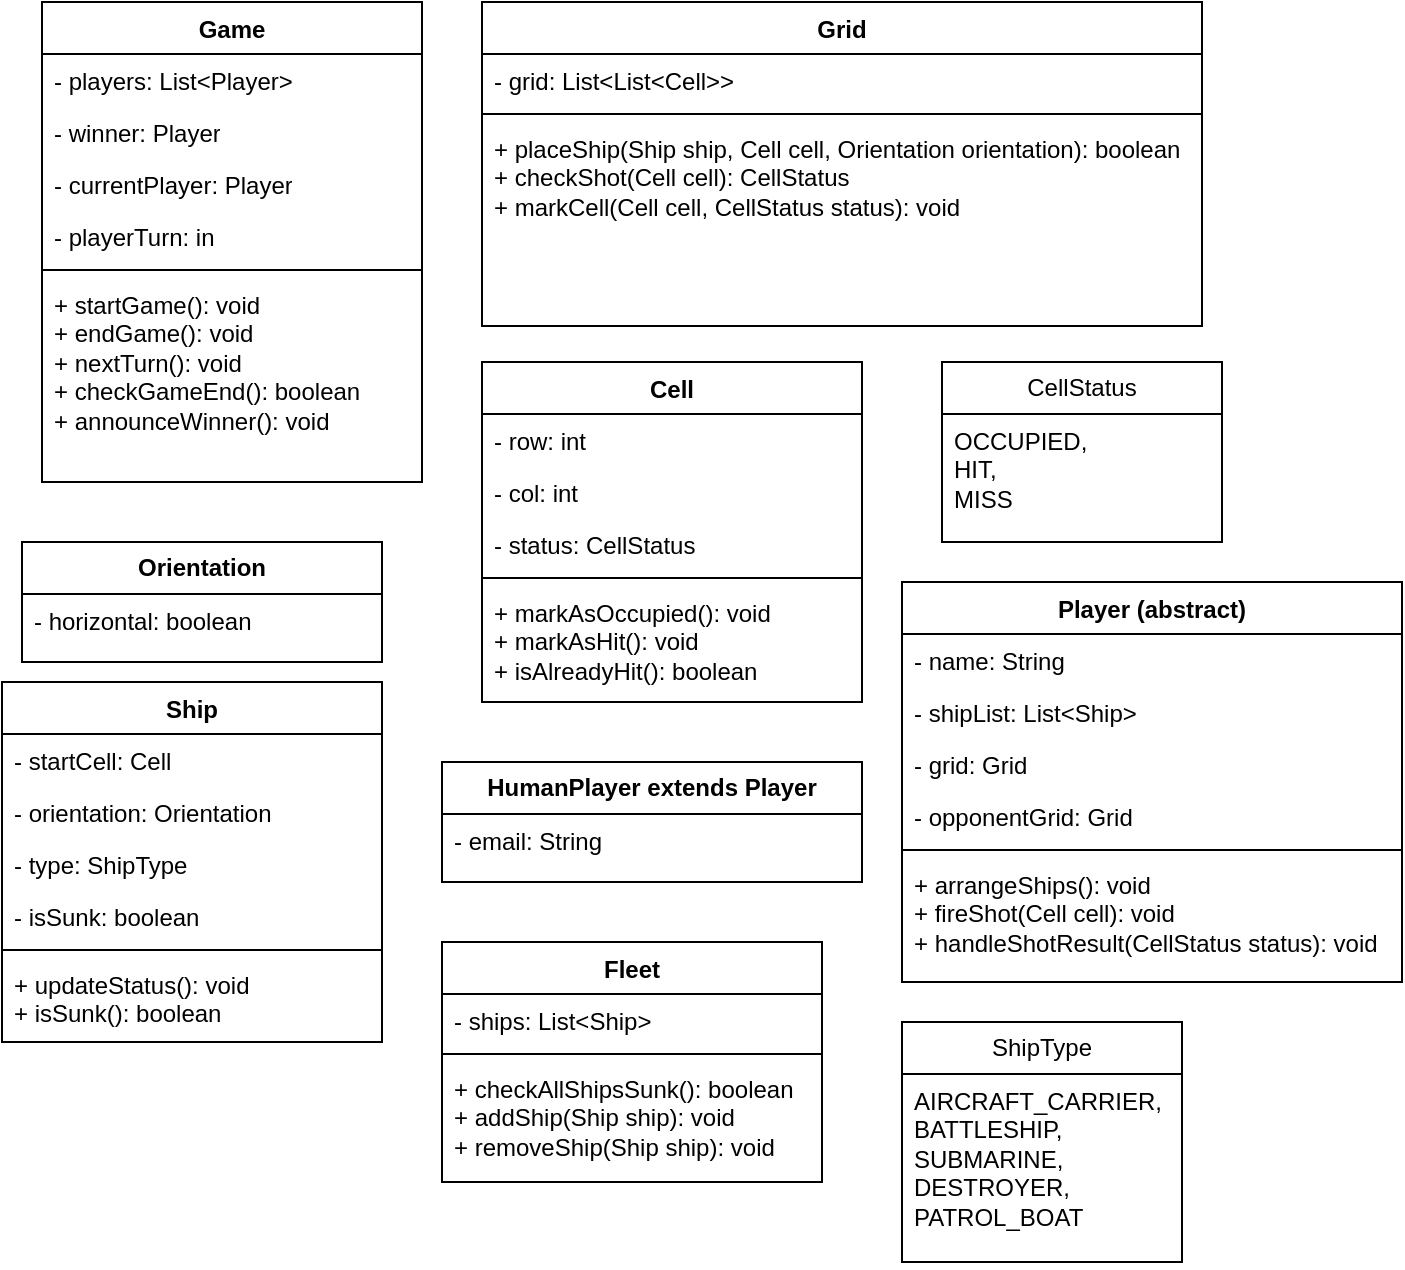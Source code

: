 <mxfile version="24.1.0" type="github">
  <diagram name="Page-1" id="1d2X0_wd4NPsI6ZP3d5k">
    <mxGraphModel dx="1272" dy="539" grid="1" gridSize="10" guides="1" tooltips="1" connect="1" arrows="1" fold="1" page="1" pageScale="1" pageWidth="850" pageHeight="1100" math="0" shadow="0">
      <root>
        <mxCell id="0" />
        <mxCell id="1" parent="0" />
        <mxCell id="0l86lAtkThGJZ2N1y4T1-1" value="Game" style="swimlane;fontStyle=1;align=center;verticalAlign=top;childLayout=stackLayout;horizontal=1;startSize=26;horizontalStack=0;resizeParent=1;resizeParentMax=0;resizeLast=0;collapsible=1;marginBottom=0;whiteSpace=wrap;html=1;" vertex="1" parent="1">
          <mxGeometry x="90" y="60" width="190" height="240" as="geometry" />
        </mxCell>
        <mxCell id="0l86lAtkThGJZ2N1y4T1-2" value="- players: List&amp;lt;Player&amp;gt;" style="text;strokeColor=none;fillColor=none;align=left;verticalAlign=top;spacingLeft=4;spacingRight=4;overflow=hidden;rotatable=0;points=[[0,0.5],[1,0.5]];portConstraint=eastwest;whiteSpace=wrap;html=1;" vertex="1" parent="0l86lAtkThGJZ2N1y4T1-1">
          <mxGeometry y="26" width="190" height="26" as="geometry" />
        </mxCell>
        <mxCell id="0l86lAtkThGJZ2N1y4T1-5" value="- winner: Player" style="text;strokeColor=none;fillColor=none;align=left;verticalAlign=top;spacingLeft=4;spacingRight=4;overflow=hidden;rotatable=0;points=[[0,0.5],[1,0.5]];portConstraint=eastwest;whiteSpace=wrap;html=1;" vertex="1" parent="0l86lAtkThGJZ2N1y4T1-1">
          <mxGeometry y="52" width="190" height="26" as="geometry" />
        </mxCell>
        <mxCell id="0l86lAtkThGJZ2N1y4T1-6" value="- currentPlayer: Player" style="text;strokeColor=none;fillColor=none;align=left;verticalAlign=top;spacingLeft=4;spacingRight=4;overflow=hidden;rotatable=0;points=[[0,0.5],[1,0.5]];portConstraint=eastwest;whiteSpace=wrap;html=1;" vertex="1" parent="0l86lAtkThGJZ2N1y4T1-1">
          <mxGeometry y="78" width="190" height="26" as="geometry" />
        </mxCell>
        <mxCell id="0l86lAtkThGJZ2N1y4T1-7" value="- playerTurn: in" style="text;strokeColor=none;fillColor=none;align=left;verticalAlign=top;spacingLeft=4;spacingRight=4;overflow=hidden;rotatable=0;points=[[0,0.5],[1,0.5]];portConstraint=eastwest;whiteSpace=wrap;html=1;" vertex="1" parent="0l86lAtkThGJZ2N1y4T1-1">
          <mxGeometry y="104" width="190" height="26" as="geometry" />
        </mxCell>
        <mxCell id="0l86lAtkThGJZ2N1y4T1-3" value="" style="line;strokeWidth=1;fillColor=none;align=left;verticalAlign=middle;spacingTop=-1;spacingLeft=3;spacingRight=3;rotatable=0;labelPosition=right;points=[];portConstraint=eastwest;strokeColor=inherit;" vertex="1" parent="0l86lAtkThGJZ2N1y4T1-1">
          <mxGeometry y="130" width="190" height="8" as="geometry" />
        </mxCell>
        <mxCell id="0l86lAtkThGJZ2N1y4T1-4" value="&lt;div&gt;&lt;span style=&quot;font-size: 12px;&quot;&gt;+ startGame(): void&lt;/span&gt;&lt;/div&gt;&lt;div&gt;&lt;span style=&quot;font-size: 12px;&quot;&gt;+ endGame(): void&lt;/span&gt;&lt;/div&gt;&lt;div&gt;&lt;span style=&quot;font-size: 12px;&quot;&gt;+ nextTurn(): void&lt;/span&gt;&lt;/div&gt;&lt;div&gt;&lt;span style=&quot;font-size: 12px;&quot;&gt;+ checkGameEnd(): boolean&lt;/span&gt;&lt;/div&gt;&lt;div&gt;&lt;span style=&quot;font-size: 12px;&quot;&gt;+ announceWinner(): void&lt;/span&gt;&lt;/div&gt;" style="text;strokeColor=none;fillColor=none;align=left;verticalAlign=top;spacingLeft=4;spacingRight=4;overflow=hidden;rotatable=0;points=[[0,0.5],[1,0.5]];portConstraint=eastwest;whiteSpace=wrap;html=1;" vertex="1" parent="0l86lAtkThGJZ2N1y4T1-1">
          <mxGeometry y="138" width="190" height="102" as="geometry" />
        </mxCell>
        <mxCell id="0l86lAtkThGJZ2N1y4T1-8" value="Grid" style="swimlane;fontStyle=1;align=center;verticalAlign=top;childLayout=stackLayout;horizontal=1;startSize=26;horizontalStack=0;resizeParent=1;resizeParentMax=0;resizeLast=0;collapsible=1;marginBottom=0;whiteSpace=wrap;html=1;" vertex="1" parent="1">
          <mxGeometry x="310" y="60" width="360" height="162" as="geometry" />
        </mxCell>
        <mxCell id="0l86lAtkThGJZ2N1y4T1-9" value="- grid: List&amp;lt;List&amp;lt;Cell&amp;gt;&amp;gt;" style="text;strokeColor=none;fillColor=none;align=left;verticalAlign=top;spacingLeft=4;spacingRight=4;overflow=hidden;rotatable=0;points=[[0,0.5],[1,0.5]];portConstraint=eastwest;whiteSpace=wrap;html=1;" vertex="1" parent="0l86lAtkThGJZ2N1y4T1-8">
          <mxGeometry y="26" width="360" height="26" as="geometry" />
        </mxCell>
        <mxCell id="0l86lAtkThGJZ2N1y4T1-13" value="" style="line;strokeWidth=1;fillColor=none;align=left;verticalAlign=middle;spacingTop=-1;spacingLeft=3;spacingRight=3;rotatable=0;labelPosition=right;points=[];portConstraint=eastwest;strokeColor=inherit;" vertex="1" parent="0l86lAtkThGJZ2N1y4T1-8">
          <mxGeometry y="52" width="360" height="8" as="geometry" />
        </mxCell>
        <mxCell id="0l86lAtkThGJZ2N1y4T1-14" value="&lt;div&gt;&lt;span style=&quot;font-size: 12px;&quot;&gt;+ placeShip(Ship ship, Cell cell, Orientation orientation): boolean&lt;/span&gt;&lt;/div&gt;&lt;div&gt;&lt;span style=&quot;font-size: 12px;&quot;&gt;+ checkShot(Cell cell): CellStatus&lt;/span&gt;&lt;/div&gt;&lt;div&gt;&lt;span style=&quot;font-size: 12px;&quot;&gt;+ markCell(Cell cell, CellStatus status): void&lt;/span&gt;&lt;/div&gt;" style="text;strokeColor=none;fillColor=none;align=left;verticalAlign=top;spacingLeft=4;spacingRight=4;overflow=hidden;rotatable=0;points=[[0,0.5],[1,0.5]];portConstraint=eastwest;whiteSpace=wrap;html=1;" vertex="1" parent="0l86lAtkThGJZ2N1y4T1-8">
          <mxGeometry y="60" width="360" height="102" as="geometry" />
        </mxCell>
        <mxCell id="0l86lAtkThGJZ2N1y4T1-15" value="Cell" style="swimlane;fontStyle=1;align=center;verticalAlign=top;childLayout=stackLayout;horizontal=1;startSize=26;horizontalStack=0;resizeParent=1;resizeParentMax=0;resizeLast=0;collapsible=1;marginBottom=0;whiteSpace=wrap;html=1;" vertex="1" parent="1">
          <mxGeometry x="310" y="240" width="190" height="170" as="geometry" />
        </mxCell>
        <mxCell id="0l86lAtkThGJZ2N1y4T1-16" value="- row: int" style="text;strokeColor=none;fillColor=none;align=left;verticalAlign=top;spacingLeft=4;spacingRight=4;overflow=hidden;rotatable=0;points=[[0,0.5],[1,0.5]];portConstraint=eastwest;whiteSpace=wrap;html=1;" vertex="1" parent="0l86lAtkThGJZ2N1y4T1-15">
          <mxGeometry y="26" width="190" height="26" as="geometry" />
        </mxCell>
        <mxCell id="0l86lAtkThGJZ2N1y4T1-17" value="- col: int" style="text;strokeColor=none;fillColor=none;align=left;verticalAlign=top;spacingLeft=4;spacingRight=4;overflow=hidden;rotatable=0;points=[[0,0.5],[1,0.5]];portConstraint=eastwest;whiteSpace=wrap;html=1;" vertex="1" parent="0l86lAtkThGJZ2N1y4T1-15">
          <mxGeometry y="52" width="190" height="26" as="geometry" />
        </mxCell>
        <mxCell id="0l86lAtkThGJZ2N1y4T1-18" value="- status: CellStatus" style="text;strokeColor=none;fillColor=none;align=left;verticalAlign=top;spacingLeft=4;spacingRight=4;overflow=hidden;rotatable=0;points=[[0,0.5],[1,0.5]];portConstraint=eastwest;whiteSpace=wrap;html=1;" vertex="1" parent="0l86lAtkThGJZ2N1y4T1-15">
          <mxGeometry y="78" width="190" height="26" as="geometry" />
        </mxCell>
        <mxCell id="0l86lAtkThGJZ2N1y4T1-20" value="" style="line;strokeWidth=1;fillColor=none;align=left;verticalAlign=middle;spacingTop=-1;spacingLeft=3;spacingRight=3;rotatable=0;labelPosition=right;points=[];portConstraint=eastwest;strokeColor=inherit;" vertex="1" parent="0l86lAtkThGJZ2N1y4T1-15">
          <mxGeometry y="104" width="190" height="8" as="geometry" />
        </mxCell>
        <mxCell id="0l86lAtkThGJZ2N1y4T1-21" value="&lt;div&gt;&lt;span style=&quot;font-size: 12px;&quot;&gt;+ markAsOccupied(): void&lt;/span&gt;&lt;/div&gt;&lt;div&gt;&lt;span style=&quot;font-size: 12px;&quot;&gt;+ markAsHit(): void&lt;/span&gt;&lt;/div&gt;&lt;div&gt;&lt;span style=&quot;font-size: 12px;&quot;&gt;+ isAlreadyHit(): boolean&lt;/span&gt;&lt;/div&gt;" style="text;strokeColor=none;fillColor=none;align=left;verticalAlign=top;spacingLeft=4;spacingRight=4;overflow=hidden;rotatable=0;points=[[0,0.5],[1,0.5]];portConstraint=eastwest;whiteSpace=wrap;html=1;" vertex="1" parent="0l86lAtkThGJZ2N1y4T1-15">
          <mxGeometry y="112" width="190" height="58" as="geometry" />
        </mxCell>
        <mxCell id="0l86lAtkThGJZ2N1y4T1-22" value="CellStatus" style="swimlane;fontStyle=0;childLayout=stackLayout;horizontal=1;startSize=26;fillColor=none;horizontalStack=0;resizeParent=1;resizeParentMax=0;resizeLast=0;collapsible=1;marginBottom=0;whiteSpace=wrap;html=1;" vertex="1" parent="1">
          <mxGeometry x="540" y="240" width="140" height="90" as="geometry" />
        </mxCell>
        <mxCell id="0l86lAtkThGJZ2N1y4T1-23" value="OCCUPIED,&amp;nbsp;&lt;div&gt;HIT,&amp;nbsp;&lt;/div&gt;&lt;div&gt;MISS&lt;/div&gt;" style="text;strokeColor=none;fillColor=none;align=left;verticalAlign=top;spacingLeft=4;spacingRight=4;overflow=hidden;rotatable=0;points=[[0,0.5],[1,0.5]];portConstraint=eastwest;whiteSpace=wrap;html=1;" vertex="1" parent="0l86lAtkThGJZ2N1y4T1-22">
          <mxGeometry y="26" width="140" height="64" as="geometry" />
        </mxCell>
        <mxCell id="0l86lAtkThGJZ2N1y4T1-28" value="Player (abstract)" style="swimlane;fontStyle=1;align=center;verticalAlign=top;childLayout=stackLayout;horizontal=1;startSize=26;horizontalStack=0;resizeParent=1;resizeParentMax=0;resizeLast=0;collapsible=1;marginBottom=0;whiteSpace=wrap;html=1;" vertex="1" parent="1">
          <mxGeometry x="520" y="350" width="250" height="200" as="geometry" />
        </mxCell>
        <mxCell id="0l86lAtkThGJZ2N1y4T1-29" value="- name: String" style="text;strokeColor=none;fillColor=none;align=left;verticalAlign=top;spacingLeft=4;spacingRight=4;overflow=hidden;rotatable=0;points=[[0,0.5],[1,0.5]];portConstraint=eastwest;whiteSpace=wrap;html=1;" vertex="1" parent="0l86lAtkThGJZ2N1y4T1-28">
          <mxGeometry y="26" width="250" height="26" as="geometry" />
        </mxCell>
        <mxCell id="0l86lAtkThGJZ2N1y4T1-30" value="- shipList: List&amp;lt;Ship&amp;gt;" style="text;strokeColor=none;fillColor=none;align=left;verticalAlign=top;spacingLeft=4;spacingRight=4;overflow=hidden;rotatable=0;points=[[0,0.5],[1,0.5]];portConstraint=eastwest;whiteSpace=wrap;html=1;" vertex="1" parent="0l86lAtkThGJZ2N1y4T1-28">
          <mxGeometry y="52" width="250" height="26" as="geometry" />
        </mxCell>
        <mxCell id="0l86lAtkThGJZ2N1y4T1-31" value="- grid: Grid" style="text;strokeColor=none;fillColor=none;align=left;verticalAlign=top;spacingLeft=4;spacingRight=4;overflow=hidden;rotatable=0;points=[[0,0.5],[1,0.5]];portConstraint=eastwest;whiteSpace=wrap;html=1;" vertex="1" parent="0l86lAtkThGJZ2N1y4T1-28">
          <mxGeometry y="78" width="250" height="26" as="geometry" />
        </mxCell>
        <mxCell id="0l86lAtkThGJZ2N1y4T1-32" value="- opponentGrid: Grid" style="text;strokeColor=none;fillColor=none;align=left;verticalAlign=top;spacingLeft=4;spacingRight=4;overflow=hidden;rotatable=0;points=[[0,0.5],[1,0.5]];portConstraint=eastwest;whiteSpace=wrap;html=1;" vertex="1" parent="0l86lAtkThGJZ2N1y4T1-28">
          <mxGeometry y="104" width="250" height="26" as="geometry" />
        </mxCell>
        <mxCell id="0l86lAtkThGJZ2N1y4T1-33" value="" style="line;strokeWidth=1;fillColor=none;align=left;verticalAlign=middle;spacingTop=-1;spacingLeft=3;spacingRight=3;rotatable=0;labelPosition=right;points=[];portConstraint=eastwest;strokeColor=inherit;" vertex="1" parent="0l86lAtkThGJZ2N1y4T1-28">
          <mxGeometry y="130" width="250" height="8" as="geometry" />
        </mxCell>
        <mxCell id="0l86lAtkThGJZ2N1y4T1-34" value="&lt;div&gt;&lt;span style=&quot;font-size: 12px;&quot;&gt;+ arrangeShips(): void&lt;/span&gt;&lt;/div&gt;&lt;div&gt;&lt;span style=&quot;font-size: 12px;&quot;&gt;+ fireShot(Cell cell): void&lt;/span&gt;&lt;/div&gt;&lt;div&gt;&lt;span style=&quot;font-size: 12px;&quot;&gt;+ handleShotResult(CellStatus status): void&lt;/span&gt;&lt;/div&gt;" style="text;strokeColor=none;fillColor=none;align=left;verticalAlign=top;spacingLeft=4;spacingRight=4;overflow=hidden;rotatable=0;points=[[0,0.5],[1,0.5]];portConstraint=eastwest;whiteSpace=wrap;html=1;" vertex="1" parent="0l86lAtkThGJZ2N1y4T1-28">
          <mxGeometry y="138" width="250" height="62" as="geometry" />
        </mxCell>
        <mxCell id="0l86lAtkThGJZ2N1y4T1-35" value="&lt;b&gt;HumanPlayer extends Player&lt;/b&gt;" style="swimlane;fontStyle=0;childLayout=stackLayout;horizontal=1;startSize=26;fillColor=none;horizontalStack=0;resizeParent=1;resizeParentMax=0;resizeLast=0;collapsible=1;marginBottom=0;whiteSpace=wrap;html=1;" vertex="1" parent="1">
          <mxGeometry x="290" y="440" width="210" height="60" as="geometry" />
        </mxCell>
        <mxCell id="0l86lAtkThGJZ2N1y4T1-36" value="&lt;span style=&quot;font-size: 12px;&quot;&gt;- email: String&lt;/span&gt;" style="text;strokeColor=none;fillColor=none;align=left;verticalAlign=top;spacingLeft=4;spacingRight=4;overflow=hidden;rotatable=0;points=[[0,0.5],[1,0.5]];portConstraint=eastwest;whiteSpace=wrap;html=1;" vertex="1" parent="0l86lAtkThGJZ2N1y4T1-35">
          <mxGeometry y="26" width="210" height="34" as="geometry" />
        </mxCell>
        <mxCell id="0l86lAtkThGJZ2N1y4T1-37" value="&lt;span style=&quot;font-size: 12px;&quot;&gt;&lt;b&gt;Orientation&lt;/b&gt;&lt;/span&gt;" style="swimlane;fontStyle=0;childLayout=stackLayout;horizontal=1;startSize=26;fillColor=none;horizontalStack=0;resizeParent=1;resizeParentMax=0;resizeLast=0;collapsible=1;marginBottom=0;whiteSpace=wrap;html=1;" vertex="1" parent="1">
          <mxGeometry x="80" y="330" width="180" height="60" as="geometry" />
        </mxCell>
        <mxCell id="0l86lAtkThGJZ2N1y4T1-38" value="&lt;span style=&quot;font-size: 12px;&quot;&gt;- horizontal: boolean&lt;/span&gt;" style="text;strokeColor=none;fillColor=none;align=left;verticalAlign=top;spacingLeft=4;spacingRight=4;overflow=hidden;rotatable=0;points=[[0,0.5],[1,0.5]];portConstraint=eastwest;whiteSpace=wrap;html=1;" vertex="1" parent="0l86lAtkThGJZ2N1y4T1-37">
          <mxGeometry y="26" width="180" height="34" as="geometry" />
        </mxCell>
        <mxCell id="0l86lAtkThGJZ2N1y4T1-39" value="Ship" style="swimlane;fontStyle=1;align=center;verticalAlign=top;childLayout=stackLayout;horizontal=1;startSize=26;horizontalStack=0;resizeParent=1;resizeParentMax=0;resizeLast=0;collapsible=1;marginBottom=0;whiteSpace=wrap;html=1;" vertex="1" parent="1">
          <mxGeometry x="70" y="400" width="190" height="180" as="geometry" />
        </mxCell>
        <mxCell id="0l86lAtkThGJZ2N1y4T1-40" value="- startCell: Cell" style="text;strokeColor=none;fillColor=none;align=left;verticalAlign=top;spacingLeft=4;spacingRight=4;overflow=hidden;rotatable=0;points=[[0,0.5],[1,0.5]];portConstraint=eastwest;whiteSpace=wrap;html=1;" vertex="1" parent="0l86lAtkThGJZ2N1y4T1-39">
          <mxGeometry y="26" width="190" height="26" as="geometry" />
        </mxCell>
        <mxCell id="0l86lAtkThGJZ2N1y4T1-41" value="- orientation: Orientation" style="text;strokeColor=none;fillColor=none;align=left;verticalAlign=top;spacingLeft=4;spacingRight=4;overflow=hidden;rotatable=0;points=[[0,0.5],[1,0.5]];portConstraint=eastwest;whiteSpace=wrap;html=1;" vertex="1" parent="0l86lAtkThGJZ2N1y4T1-39">
          <mxGeometry y="52" width="190" height="26" as="geometry" />
        </mxCell>
        <mxCell id="0l86lAtkThGJZ2N1y4T1-42" value="- type: ShipType" style="text;strokeColor=none;fillColor=none;align=left;verticalAlign=top;spacingLeft=4;spacingRight=4;overflow=hidden;rotatable=0;points=[[0,0.5],[1,0.5]];portConstraint=eastwest;whiteSpace=wrap;html=1;" vertex="1" parent="0l86lAtkThGJZ2N1y4T1-39">
          <mxGeometry y="78" width="190" height="26" as="geometry" />
        </mxCell>
        <mxCell id="0l86lAtkThGJZ2N1y4T1-43" value="- isSunk: boolean" style="text;strokeColor=none;fillColor=none;align=left;verticalAlign=top;spacingLeft=4;spacingRight=4;overflow=hidden;rotatable=0;points=[[0,0.5],[1,0.5]];portConstraint=eastwest;whiteSpace=wrap;html=1;" vertex="1" parent="0l86lAtkThGJZ2N1y4T1-39">
          <mxGeometry y="104" width="190" height="26" as="geometry" />
        </mxCell>
        <mxCell id="0l86lAtkThGJZ2N1y4T1-44" value="" style="line;strokeWidth=1;fillColor=none;align=left;verticalAlign=middle;spacingTop=-1;spacingLeft=3;spacingRight=3;rotatable=0;labelPosition=right;points=[];portConstraint=eastwest;strokeColor=inherit;" vertex="1" parent="0l86lAtkThGJZ2N1y4T1-39">
          <mxGeometry y="130" width="190" height="8" as="geometry" />
        </mxCell>
        <mxCell id="0l86lAtkThGJZ2N1y4T1-45" value="&lt;div&gt;&lt;span style=&quot;font-size: 12px;&quot;&gt;+ updateStatus(): void&lt;/span&gt;&lt;/div&gt;&lt;div&gt;&lt;span style=&quot;font-size: 12px;&quot;&gt;+ isSunk(): boolean&lt;/span&gt;&lt;/div&gt;" style="text;strokeColor=none;fillColor=none;align=left;verticalAlign=top;spacingLeft=4;spacingRight=4;overflow=hidden;rotatable=0;points=[[0,0.5],[1,0.5]];portConstraint=eastwest;whiteSpace=wrap;html=1;" vertex="1" parent="0l86lAtkThGJZ2N1y4T1-39">
          <mxGeometry y="138" width="190" height="42" as="geometry" />
        </mxCell>
        <mxCell id="0l86lAtkThGJZ2N1y4T1-46" value="Fleet" style="swimlane;fontStyle=1;align=center;verticalAlign=top;childLayout=stackLayout;horizontal=1;startSize=26;horizontalStack=0;resizeParent=1;resizeParentMax=0;resizeLast=0;collapsible=1;marginBottom=0;whiteSpace=wrap;html=1;" vertex="1" parent="1">
          <mxGeometry x="290" y="530" width="190" height="120" as="geometry" />
        </mxCell>
        <mxCell id="0l86lAtkThGJZ2N1y4T1-47" value="- ships: List&amp;lt;Ship&amp;gt;" style="text;strokeColor=none;fillColor=none;align=left;verticalAlign=top;spacingLeft=4;spacingRight=4;overflow=hidden;rotatable=0;points=[[0,0.5],[1,0.5]];portConstraint=eastwest;whiteSpace=wrap;html=1;" vertex="1" parent="0l86lAtkThGJZ2N1y4T1-46">
          <mxGeometry y="26" width="190" height="26" as="geometry" />
        </mxCell>
        <mxCell id="0l86lAtkThGJZ2N1y4T1-51" value="" style="line;strokeWidth=1;fillColor=none;align=left;verticalAlign=middle;spacingTop=-1;spacingLeft=3;spacingRight=3;rotatable=0;labelPosition=right;points=[];portConstraint=eastwest;strokeColor=inherit;" vertex="1" parent="0l86lAtkThGJZ2N1y4T1-46">
          <mxGeometry y="52" width="190" height="8" as="geometry" />
        </mxCell>
        <mxCell id="0l86lAtkThGJZ2N1y4T1-52" value="&lt;div&gt;&lt;span style=&quot;font-size: 12px;&quot;&gt;+ checkAllShipsSunk(): boolean&lt;/span&gt;&lt;/div&gt;&lt;div&gt;&lt;span style=&quot;font-size: 12px;&quot;&gt;+ addShip(Ship ship): void&lt;/span&gt;&lt;/div&gt;&lt;div&gt;&lt;span style=&quot;font-size: 12px;&quot;&gt;+ removeShip(Ship ship): void&lt;/span&gt;&lt;/div&gt;" style="text;strokeColor=none;fillColor=none;align=left;verticalAlign=top;spacingLeft=4;spacingRight=4;overflow=hidden;rotatable=0;points=[[0,0.5],[1,0.5]];portConstraint=eastwest;whiteSpace=wrap;html=1;" vertex="1" parent="0l86lAtkThGJZ2N1y4T1-46">
          <mxGeometry y="60" width="190" height="60" as="geometry" />
        </mxCell>
        <mxCell id="0l86lAtkThGJZ2N1y4T1-53" value="ShipType" style="swimlane;fontStyle=0;childLayout=stackLayout;horizontal=1;startSize=26;fillColor=none;horizontalStack=0;resizeParent=1;resizeParentMax=0;resizeLast=0;collapsible=1;marginBottom=0;whiteSpace=wrap;html=1;" vertex="1" parent="1">
          <mxGeometry x="520" y="570" width="140" height="120" as="geometry" />
        </mxCell>
        <mxCell id="0l86lAtkThGJZ2N1y4T1-54" value="&lt;div&gt;&lt;span style=&quot;font-size: 12px;&quot;&gt;AIRCRAFT_CARRIER,&amp;nbsp;&lt;/span&gt;&lt;/div&gt;&lt;div&gt;&lt;span style=&quot;font-size: 12px;&quot;&gt;BATTLESHIP,&lt;/span&gt;&lt;/div&gt;&lt;div&gt;&lt;span style=&quot;font-size: 12px;&quot;&gt;SUBMARINE,&amp;nbsp;&lt;/span&gt;&lt;/div&gt;&lt;div&gt;&lt;span style=&quot;font-size: 12px;&quot;&gt;DESTROYER,&amp;nbsp;&lt;/span&gt;&lt;/div&gt;&lt;div&gt;&lt;span style=&quot;font-size: 12px;&quot;&gt;PATROL_BOAT&lt;/span&gt;&lt;/div&gt;" style="text;strokeColor=none;fillColor=none;align=left;verticalAlign=top;spacingLeft=4;spacingRight=4;overflow=hidden;rotatable=0;points=[[0,0.5],[1,0.5]];portConstraint=eastwest;whiteSpace=wrap;html=1;" vertex="1" parent="0l86lAtkThGJZ2N1y4T1-53">
          <mxGeometry y="26" width="140" height="94" as="geometry" />
        </mxCell>
      </root>
    </mxGraphModel>
  </diagram>
</mxfile>
